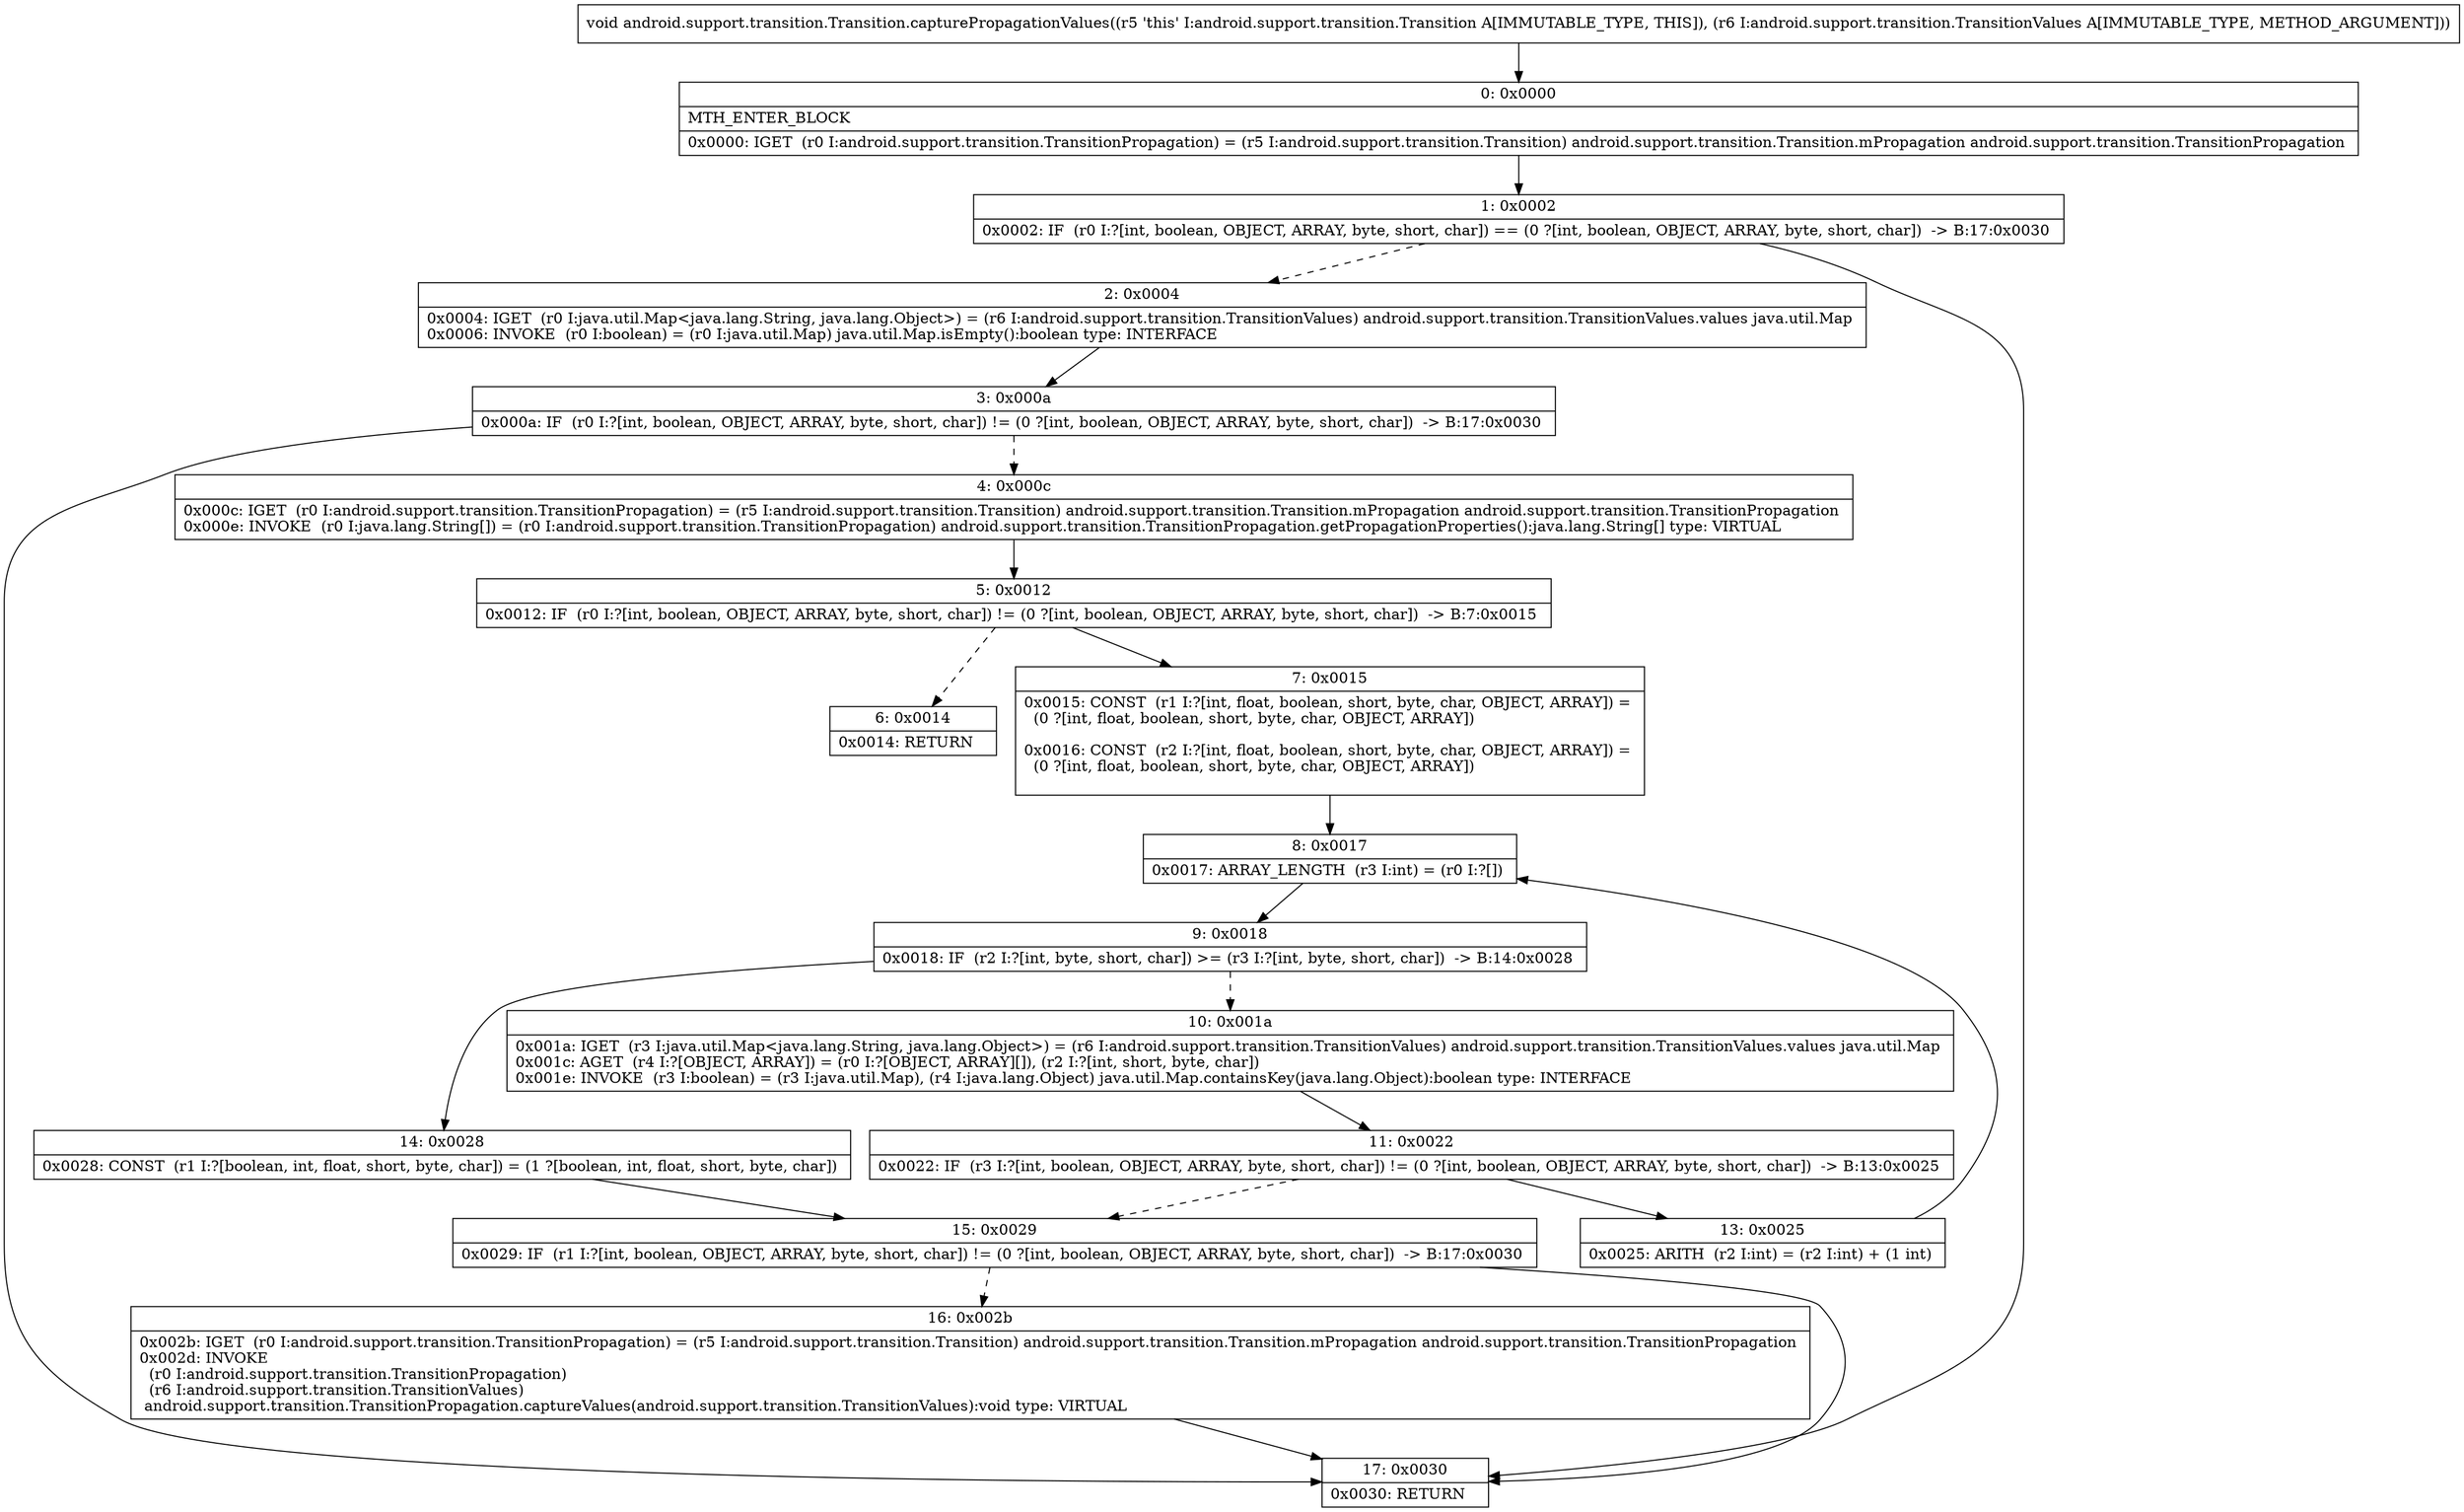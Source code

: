 digraph "CFG forandroid.support.transition.Transition.capturePropagationValues(Landroid\/support\/transition\/TransitionValues;)V" {
Node_0 [shape=record,label="{0\:\ 0x0000|MTH_ENTER_BLOCK\l|0x0000: IGET  (r0 I:android.support.transition.TransitionPropagation) = (r5 I:android.support.transition.Transition) android.support.transition.Transition.mPropagation android.support.transition.TransitionPropagation \l}"];
Node_1 [shape=record,label="{1\:\ 0x0002|0x0002: IF  (r0 I:?[int, boolean, OBJECT, ARRAY, byte, short, char]) == (0 ?[int, boolean, OBJECT, ARRAY, byte, short, char])  \-\> B:17:0x0030 \l}"];
Node_2 [shape=record,label="{2\:\ 0x0004|0x0004: IGET  (r0 I:java.util.Map\<java.lang.String, java.lang.Object\>) = (r6 I:android.support.transition.TransitionValues) android.support.transition.TransitionValues.values java.util.Map \l0x0006: INVOKE  (r0 I:boolean) = (r0 I:java.util.Map) java.util.Map.isEmpty():boolean type: INTERFACE \l}"];
Node_3 [shape=record,label="{3\:\ 0x000a|0x000a: IF  (r0 I:?[int, boolean, OBJECT, ARRAY, byte, short, char]) != (0 ?[int, boolean, OBJECT, ARRAY, byte, short, char])  \-\> B:17:0x0030 \l}"];
Node_4 [shape=record,label="{4\:\ 0x000c|0x000c: IGET  (r0 I:android.support.transition.TransitionPropagation) = (r5 I:android.support.transition.Transition) android.support.transition.Transition.mPropagation android.support.transition.TransitionPropagation \l0x000e: INVOKE  (r0 I:java.lang.String[]) = (r0 I:android.support.transition.TransitionPropagation) android.support.transition.TransitionPropagation.getPropagationProperties():java.lang.String[] type: VIRTUAL \l}"];
Node_5 [shape=record,label="{5\:\ 0x0012|0x0012: IF  (r0 I:?[int, boolean, OBJECT, ARRAY, byte, short, char]) != (0 ?[int, boolean, OBJECT, ARRAY, byte, short, char])  \-\> B:7:0x0015 \l}"];
Node_6 [shape=record,label="{6\:\ 0x0014|0x0014: RETURN   \l}"];
Node_7 [shape=record,label="{7\:\ 0x0015|0x0015: CONST  (r1 I:?[int, float, boolean, short, byte, char, OBJECT, ARRAY]) = \l  (0 ?[int, float, boolean, short, byte, char, OBJECT, ARRAY])\l \l0x0016: CONST  (r2 I:?[int, float, boolean, short, byte, char, OBJECT, ARRAY]) = \l  (0 ?[int, float, boolean, short, byte, char, OBJECT, ARRAY])\l \l}"];
Node_8 [shape=record,label="{8\:\ 0x0017|0x0017: ARRAY_LENGTH  (r3 I:int) = (r0 I:?[]) \l}"];
Node_9 [shape=record,label="{9\:\ 0x0018|0x0018: IF  (r2 I:?[int, byte, short, char]) \>= (r3 I:?[int, byte, short, char])  \-\> B:14:0x0028 \l}"];
Node_10 [shape=record,label="{10\:\ 0x001a|0x001a: IGET  (r3 I:java.util.Map\<java.lang.String, java.lang.Object\>) = (r6 I:android.support.transition.TransitionValues) android.support.transition.TransitionValues.values java.util.Map \l0x001c: AGET  (r4 I:?[OBJECT, ARRAY]) = (r0 I:?[OBJECT, ARRAY][]), (r2 I:?[int, short, byte, char]) \l0x001e: INVOKE  (r3 I:boolean) = (r3 I:java.util.Map), (r4 I:java.lang.Object) java.util.Map.containsKey(java.lang.Object):boolean type: INTERFACE \l}"];
Node_11 [shape=record,label="{11\:\ 0x0022|0x0022: IF  (r3 I:?[int, boolean, OBJECT, ARRAY, byte, short, char]) != (0 ?[int, boolean, OBJECT, ARRAY, byte, short, char])  \-\> B:13:0x0025 \l}"];
Node_13 [shape=record,label="{13\:\ 0x0025|0x0025: ARITH  (r2 I:int) = (r2 I:int) + (1 int) \l}"];
Node_14 [shape=record,label="{14\:\ 0x0028|0x0028: CONST  (r1 I:?[boolean, int, float, short, byte, char]) = (1 ?[boolean, int, float, short, byte, char]) \l}"];
Node_15 [shape=record,label="{15\:\ 0x0029|0x0029: IF  (r1 I:?[int, boolean, OBJECT, ARRAY, byte, short, char]) != (0 ?[int, boolean, OBJECT, ARRAY, byte, short, char])  \-\> B:17:0x0030 \l}"];
Node_16 [shape=record,label="{16\:\ 0x002b|0x002b: IGET  (r0 I:android.support.transition.TransitionPropagation) = (r5 I:android.support.transition.Transition) android.support.transition.Transition.mPropagation android.support.transition.TransitionPropagation \l0x002d: INVOKE  \l  (r0 I:android.support.transition.TransitionPropagation)\l  (r6 I:android.support.transition.TransitionValues)\l android.support.transition.TransitionPropagation.captureValues(android.support.transition.TransitionValues):void type: VIRTUAL \l}"];
Node_17 [shape=record,label="{17\:\ 0x0030|0x0030: RETURN   \l}"];
MethodNode[shape=record,label="{void android.support.transition.Transition.capturePropagationValues((r5 'this' I:android.support.transition.Transition A[IMMUTABLE_TYPE, THIS]), (r6 I:android.support.transition.TransitionValues A[IMMUTABLE_TYPE, METHOD_ARGUMENT])) }"];
MethodNode -> Node_0;
Node_0 -> Node_1;
Node_1 -> Node_2[style=dashed];
Node_1 -> Node_17;
Node_2 -> Node_3;
Node_3 -> Node_4[style=dashed];
Node_3 -> Node_17;
Node_4 -> Node_5;
Node_5 -> Node_6[style=dashed];
Node_5 -> Node_7;
Node_7 -> Node_8;
Node_8 -> Node_9;
Node_9 -> Node_10[style=dashed];
Node_9 -> Node_14;
Node_10 -> Node_11;
Node_11 -> Node_13;
Node_11 -> Node_15[style=dashed];
Node_13 -> Node_8;
Node_14 -> Node_15;
Node_15 -> Node_16[style=dashed];
Node_15 -> Node_17;
Node_16 -> Node_17;
}

